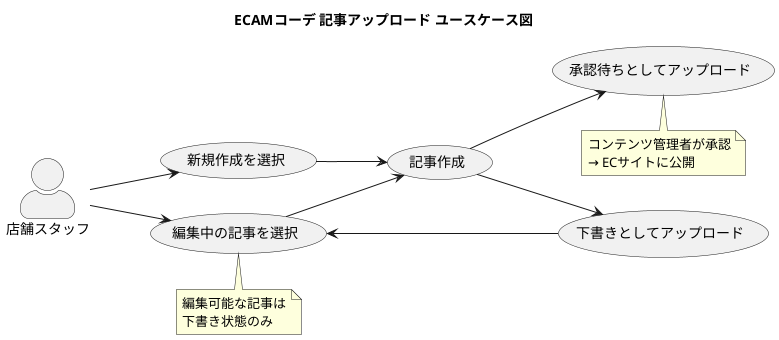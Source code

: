 ' article_upload_usecase.pu

' 参考 https://gist.github.com/kkeisuke/5e5776c7c4959e14d2e440e6a55e7153

@startuml ECAMコーデ 記事アップロード ユースケース図
title ECAMコーデ 記事アップロード ユースケース図
left to right direction
skinparam actorStyle awesome

actor 店舗スタッフ as u

(新規作成を選択) as (createArticle)
(編集中の記事を選択) as (updateArticle)
(記事作成) as (editArticle)
(下書きとしてアップロード) as (saveAsDraft)
(承認待ちとしてアップロード) as (saveAsReview)

u --> (createArticle)
(createArticle) --> (editArticle)

u --> (updateArticle)
(updateArticle) --> (editArticle)

(editArticle) --> (saveAsDraft)
(editArticle) --> (saveAsReview)

(saveAsDraft) --> (updateArticle)

note bottom of (updateArticle)
編集可能な記事は
下書き状態のみ
end note

note bottom of (saveAsReview)
コンテンツ管理者が承認
→ ECサイトに公開
end note
@enduml
